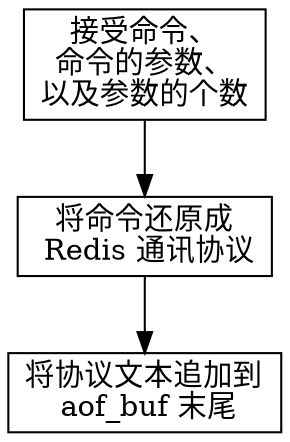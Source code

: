 digraph append_aof_buf {

    node [shape = record];

    // node

    receive [label = "接受命令、\n命令的参数、\n以及参数的个数"];

    convert [label = "将命令还原成\n Redis 通讯协议"];

    append [label = "将协议文本追加到\n aof_buf 末尾"];

    // edge 

    receive -> convert;

    convert -> append;
}
